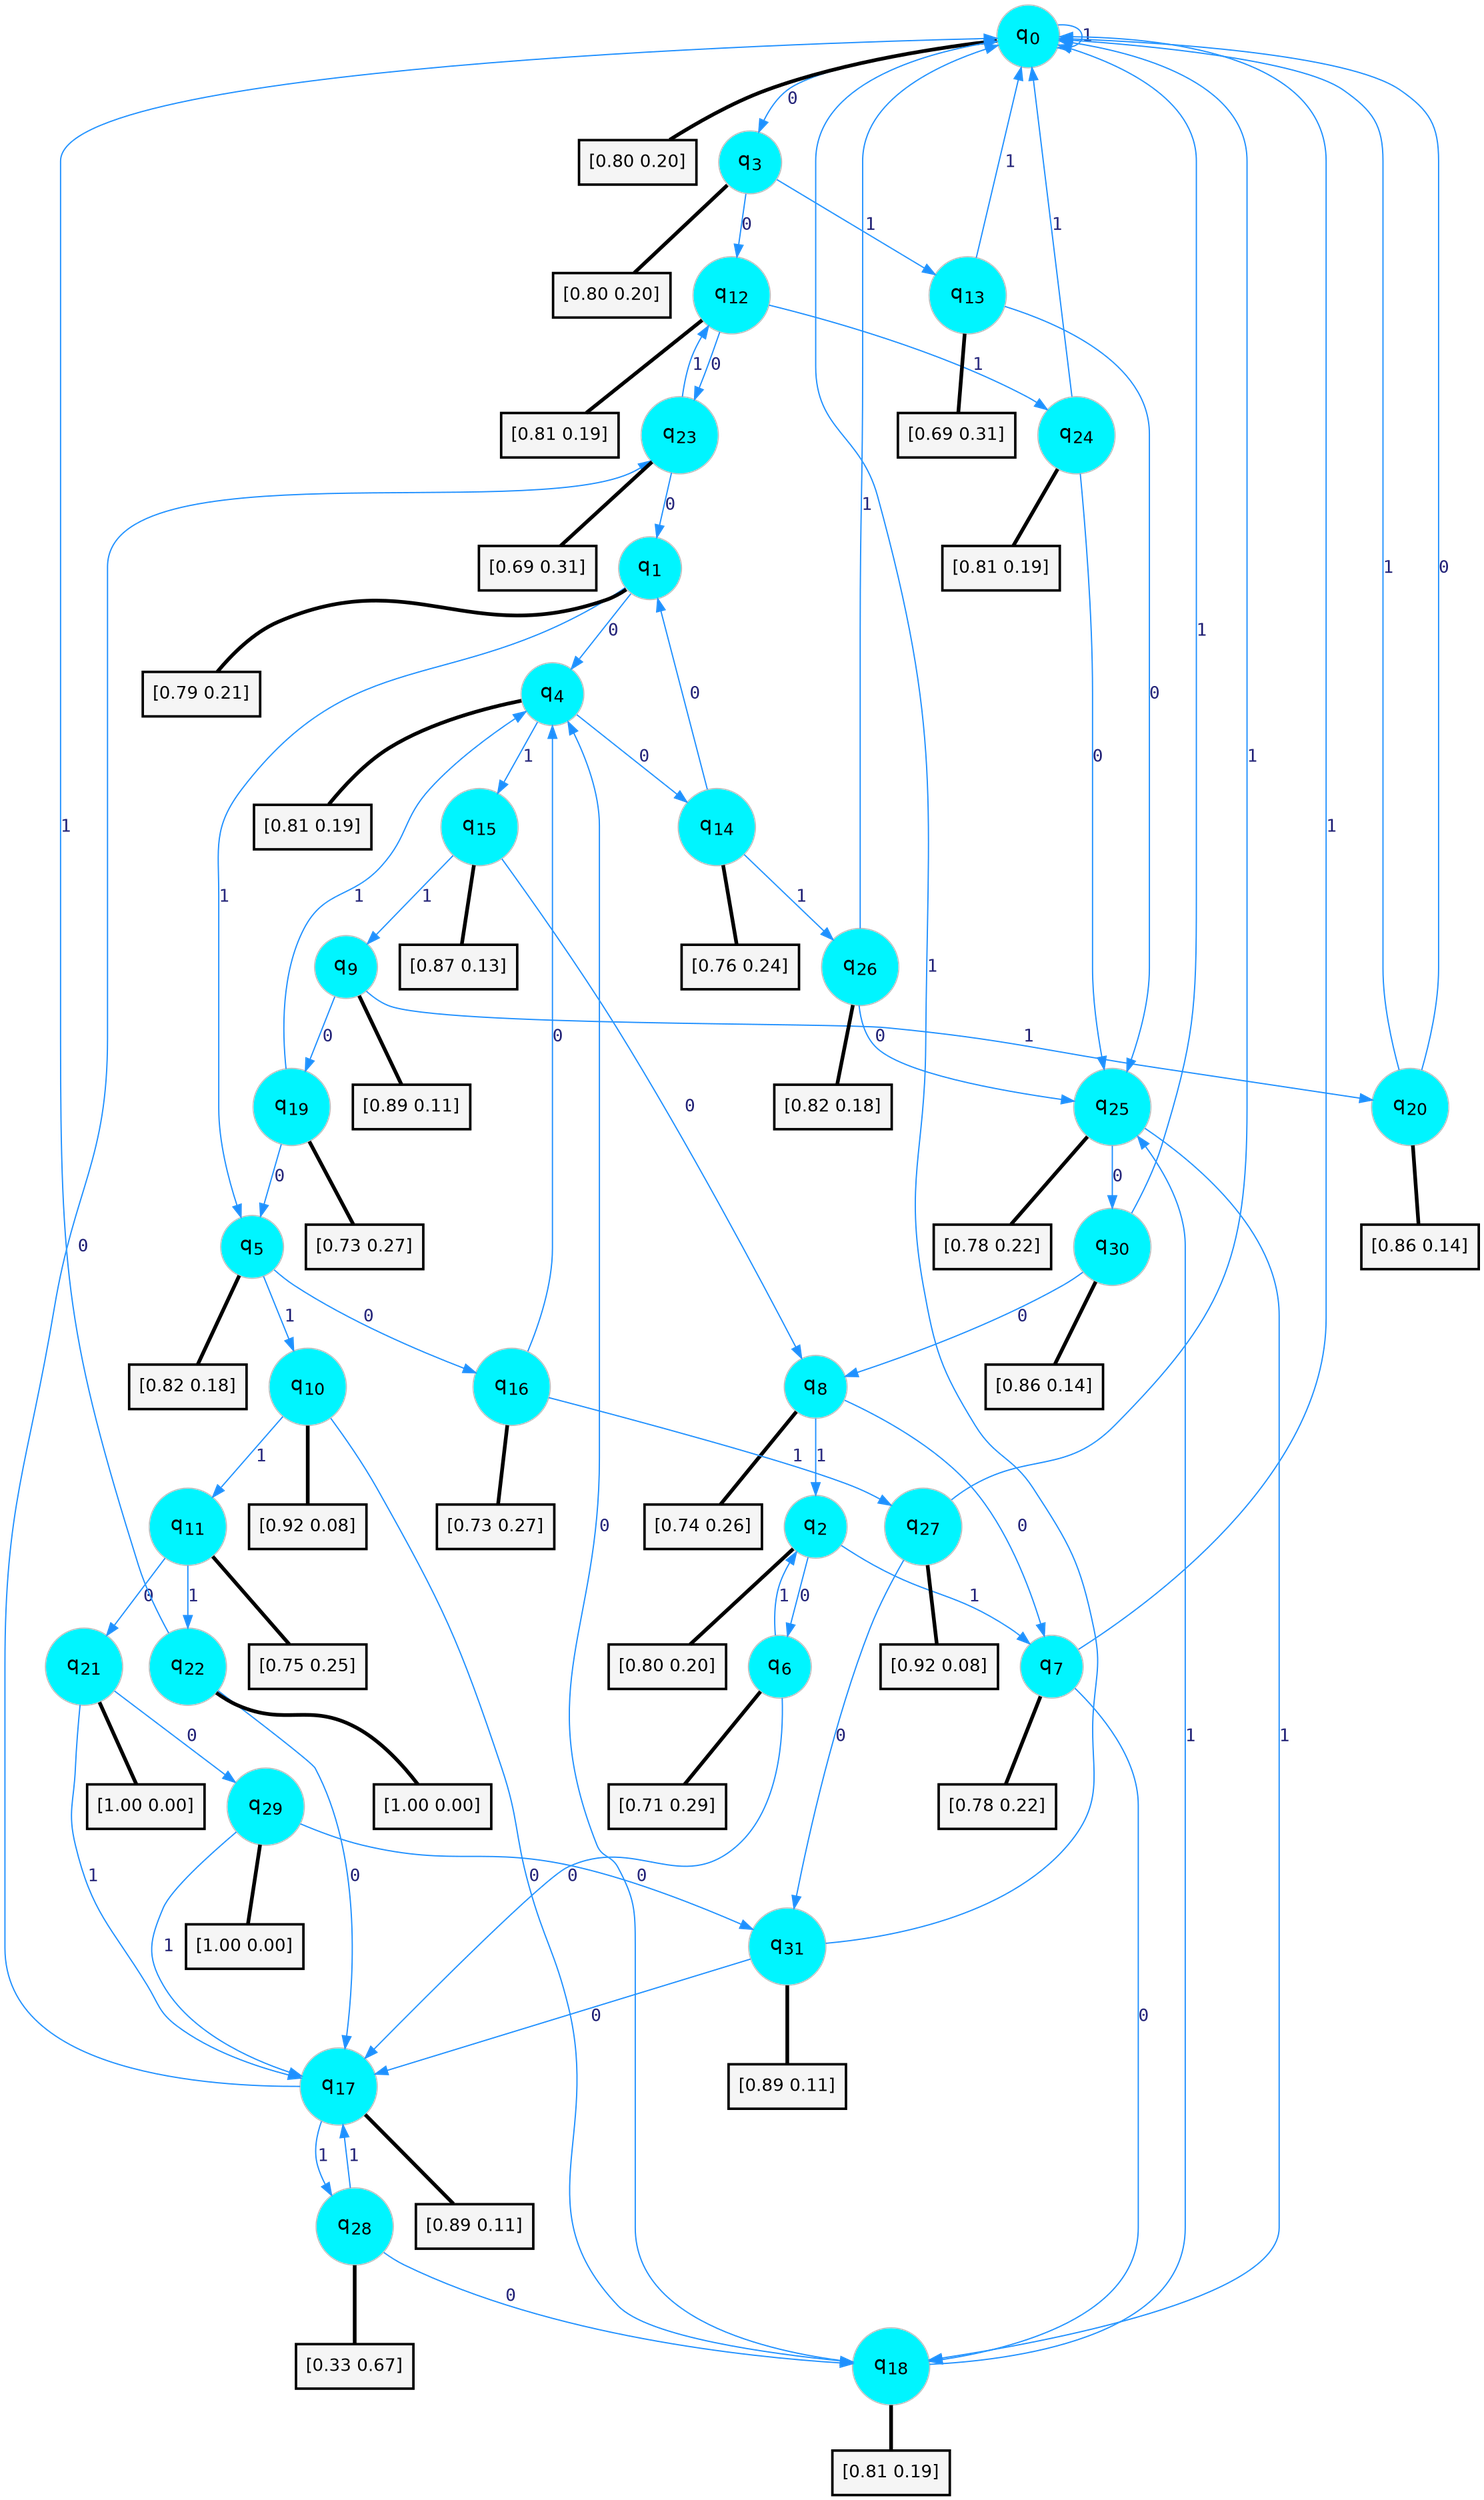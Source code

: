 digraph G {
graph [
bgcolor=transparent, dpi=300, rankdir=TD, size="40,25"];
node [
color=gray, fillcolor=turquoise1, fontcolor=black, fontname=Helvetica, fontsize=16, fontweight=bold, shape=circle, style=filled];
edge [
arrowsize=1, color=dodgerblue1, fontcolor=midnightblue, fontname=courier, fontweight=bold, penwidth=1, style=solid, weight=20];
0[label=<q<SUB>0</SUB>>];
1[label=<q<SUB>1</SUB>>];
2[label=<q<SUB>2</SUB>>];
3[label=<q<SUB>3</SUB>>];
4[label=<q<SUB>4</SUB>>];
5[label=<q<SUB>5</SUB>>];
6[label=<q<SUB>6</SUB>>];
7[label=<q<SUB>7</SUB>>];
8[label=<q<SUB>8</SUB>>];
9[label=<q<SUB>9</SUB>>];
10[label=<q<SUB>10</SUB>>];
11[label=<q<SUB>11</SUB>>];
12[label=<q<SUB>12</SUB>>];
13[label=<q<SUB>13</SUB>>];
14[label=<q<SUB>14</SUB>>];
15[label=<q<SUB>15</SUB>>];
16[label=<q<SUB>16</SUB>>];
17[label=<q<SUB>17</SUB>>];
18[label=<q<SUB>18</SUB>>];
19[label=<q<SUB>19</SUB>>];
20[label=<q<SUB>20</SUB>>];
21[label=<q<SUB>21</SUB>>];
22[label=<q<SUB>22</SUB>>];
23[label=<q<SUB>23</SUB>>];
24[label=<q<SUB>24</SUB>>];
25[label=<q<SUB>25</SUB>>];
26[label=<q<SUB>26</SUB>>];
27[label=<q<SUB>27</SUB>>];
28[label=<q<SUB>28</SUB>>];
29[label=<q<SUB>29</SUB>>];
30[label=<q<SUB>30</SUB>>];
31[label=<q<SUB>31</SUB>>];
32[label="[0.80 0.20]", shape=box,fontcolor=black, fontname=Helvetica, fontsize=14, penwidth=2, fillcolor=whitesmoke,color=black];
33[label="[0.79 0.21]", shape=box,fontcolor=black, fontname=Helvetica, fontsize=14, penwidth=2, fillcolor=whitesmoke,color=black];
34[label="[0.80 0.20]", shape=box,fontcolor=black, fontname=Helvetica, fontsize=14, penwidth=2, fillcolor=whitesmoke,color=black];
35[label="[0.80 0.20]", shape=box,fontcolor=black, fontname=Helvetica, fontsize=14, penwidth=2, fillcolor=whitesmoke,color=black];
36[label="[0.81 0.19]", shape=box,fontcolor=black, fontname=Helvetica, fontsize=14, penwidth=2, fillcolor=whitesmoke,color=black];
37[label="[0.82 0.18]", shape=box,fontcolor=black, fontname=Helvetica, fontsize=14, penwidth=2, fillcolor=whitesmoke,color=black];
38[label="[0.71 0.29]", shape=box,fontcolor=black, fontname=Helvetica, fontsize=14, penwidth=2, fillcolor=whitesmoke,color=black];
39[label="[0.78 0.22]", shape=box,fontcolor=black, fontname=Helvetica, fontsize=14, penwidth=2, fillcolor=whitesmoke,color=black];
40[label="[0.74 0.26]", shape=box,fontcolor=black, fontname=Helvetica, fontsize=14, penwidth=2, fillcolor=whitesmoke,color=black];
41[label="[0.89 0.11]", shape=box,fontcolor=black, fontname=Helvetica, fontsize=14, penwidth=2, fillcolor=whitesmoke,color=black];
42[label="[0.92 0.08]", shape=box,fontcolor=black, fontname=Helvetica, fontsize=14, penwidth=2, fillcolor=whitesmoke,color=black];
43[label="[0.75 0.25]", shape=box,fontcolor=black, fontname=Helvetica, fontsize=14, penwidth=2, fillcolor=whitesmoke,color=black];
44[label="[0.81 0.19]", shape=box,fontcolor=black, fontname=Helvetica, fontsize=14, penwidth=2, fillcolor=whitesmoke,color=black];
45[label="[0.69 0.31]", shape=box,fontcolor=black, fontname=Helvetica, fontsize=14, penwidth=2, fillcolor=whitesmoke,color=black];
46[label="[0.76 0.24]", shape=box,fontcolor=black, fontname=Helvetica, fontsize=14, penwidth=2, fillcolor=whitesmoke,color=black];
47[label="[0.87 0.13]", shape=box,fontcolor=black, fontname=Helvetica, fontsize=14, penwidth=2, fillcolor=whitesmoke,color=black];
48[label="[0.73 0.27]", shape=box,fontcolor=black, fontname=Helvetica, fontsize=14, penwidth=2, fillcolor=whitesmoke,color=black];
49[label="[0.89 0.11]", shape=box,fontcolor=black, fontname=Helvetica, fontsize=14, penwidth=2, fillcolor=whitesmoke,color=black];
50[label="[0.81 0.19]", shape=box,fontcolor=black, fontname=Helvetica, fontsize=14, penwidth=2, fillcolor=whitesmoke,color=black];
51[label="[0.73 0.27]", shape=box,fontcolor=black, fontname=Helvetica, fontsize=14, penwidth=2, fillcolor=whitesmoke,color=black];
52[label="[0.86 0.14]", shape=box,fontcolor=black, fontname=Helvetica, fontsize=14, penwidth=2, fillcolor=whitesmoke,color=black];
53[label="[1.00 0.00]", shape=box,fontcolor=black, fontname=Helvetica, fontsize=14, penwidth=2, fillcolor=whitesmoke,color=black];
54[label="[1.00 0.00]", shape=box,fontcolor=black, fontname=Helvetica, fontsize=14, penwidth=2, fillcolor=whitesmoke,color=black];
55[label="[0.69 0.31]", shape=box,fontcolor=black, fontname=Helvetica, fontsize=14, penwidth=2, fillcolor=whitesmoke,color=black];
56[label="[0.81 0.19]", shape=box,fontcolor=black, fontname=Helvetica, fontsize=14, penwidth=2, fillcolor=whitesmoke,color=black];
57[label="[0.78 0.22]", shape=box,fontcolor=black, fontname=Helvetica, fontsize=14, penwidth=2, fillcolor=whitesmoke,color=black];
58[label="[0.82 0.18]", shape=box,fontcolor=black, fontname=Helvetica, fontsize=14, penwidth=2, fillcolor=whitesmoke,color=black];
59[label="[0.92 0.08]", shape=box,fontcolor=black, fontname=Helvetica, fontsize=14, penwidth=2, fillcolor=whitesmoke,color=black];
60[label="[0.33 0.67]", shape=box,fontcolor=black, fontname=Helvetica, fontsize=14, penwidth=2, fillcolor=whitesmoke,color=black];
61[label="[1.00 0.00]", shape=box,fontcolor=black, fontname=Helvetica, fontsize=14, penwidth=2, fillcolor=whitesmoke,color=black];
62[label="[0.86 0.14]", shape=box,fontcolor=black, fontname=Helvetica, fontsize=14, penwidth=2, fillcolor=whitesmoke,color=black];
63[label="[0.89 0.11]", shape=box,fontcolor=black, fontname=Helvetica, fontsize=14, penwidth=2, fillcolor=whitesmoke,color=black];
0->3 [label=0];
0->0 [label=1];
0->32 [arrowhead=none, penwidth=3,color=black];
1->4 [label=0];
1->5 [label=1];
1->33 [arrowhead=none, penwidth=3,color=black];
2->6 [label=0];
2->7 [label=1];
2->34 [arrowhead=none, penwidth=3,color=black];
3->12 [label=0];
3->13 [label=1];
3->35 [arrowhead=none, penwidth=3,color=black];
4->14 [label=0];
4->15 [label=1];
4->36 [arrowhead=none, penwidth=3,color=black];
5->16 [label=0];
5->10 [label=1];
5->37 [arrowhead=none, penwidth=3,color=black];
6->17 [label=0];
6->2 [label=1];
6->38 [arrowhead=none, penwidth=3,color=black];
7->18 [label=0];
7->0 [label=1];
7->39 [arrowhead=none, penwidth=3,color=black];
8->7 [label=0];
8->2 [label=1];
8->40 [arrowhead=none, penwidth=3,color=black];
9->19 [label=0];
9->20 [label=1];
9->41 [arrowhead=none, penwidth=3,color=black];
10->18 [label=0];
10->11 [label=1];
10->42 [arrowhead=none, penwidth=3,color=black];
11->21 [label=0];
11->22 [label=1];
11->43 [arrowhead=none, penwidth=3,color=black];
12->23 [label=0];
12->24 [label=1];
12->44 [arrowhead=none, penwidth=3,color=black];
13->25 [label=0];
13->0 [label=1];
13->45 [arrowhead=none, penwidth=3,color=black];
14->1 [label=0];
14->26 [label=1];
14->46 [arrowhead=none, penwidth=3,color=black];
15->8 [label=0];
15->9 [label=1];
15->47 [arrowhead=none, penwidth=3,color=black];
16->4 [label=0];
16->27 [label=1];
16->48 [arrowhead=none, penwidth=3,color=black];
17->23 [label=0];
17->28 [label=1];
17->49 [arrowhead=none, penwidth=3,color=black];
18->4 [label=0];
18->25 [label=1];
18->50 [arrowhead=none, penwidth=3,color=black];
19->5 [label=0];
19->4 [label=1];
19->51 [arrowhead=none, penwidth=3,color=black];
20->0 [label=0];
20->0 [label=1];
20->52 [arrowhead=none, penwidth=3,color=black];
21->29 [label=0];
21->17 [label=1];
21->53 [arrowhead=none, penwidth=3,color=black];
22->17 [label=0];
22->0 [label=1];
22->54 [arrowhead=none, penwidth=3,color=black];
23->1 [label=0];
23->12 [label=1];
23->55 [arrowhead=none, penwidth=3,color=black];
24->25 [label=0];
24->0 [label=1];
24->56 [arrowhead=none, penwidth=3,color=black];
25->30 [label=0];
25->18 [label=1];
25->57 [arrowhead=none, penwidth=3,color=black];
26->25 [label=0];
26->0 [label=1];
26->58 [arrowhead=none, penwidth=3,color=black];
27->31 [label=0];
27->0 [label=1];
27->59 [arrowhead=none, penwidth=3,color=black];
28->18 [label=0];
28->17 [label=1];
28->60 [arrowhead=none, penwidth=3,color=black];
29->31 [label=0];
29->17 [label=1];
29->61 [arrowhead=none, penwidth=3,color=black];
30->8 [label=0];
30->0 [label=1];
30->62 [arrowhead=none, penwidth=3,color=black];
31->17 [label=0];
31->0 [label=1];
31->63 [arrowhead=none, penwidth=3,color=black];
}
